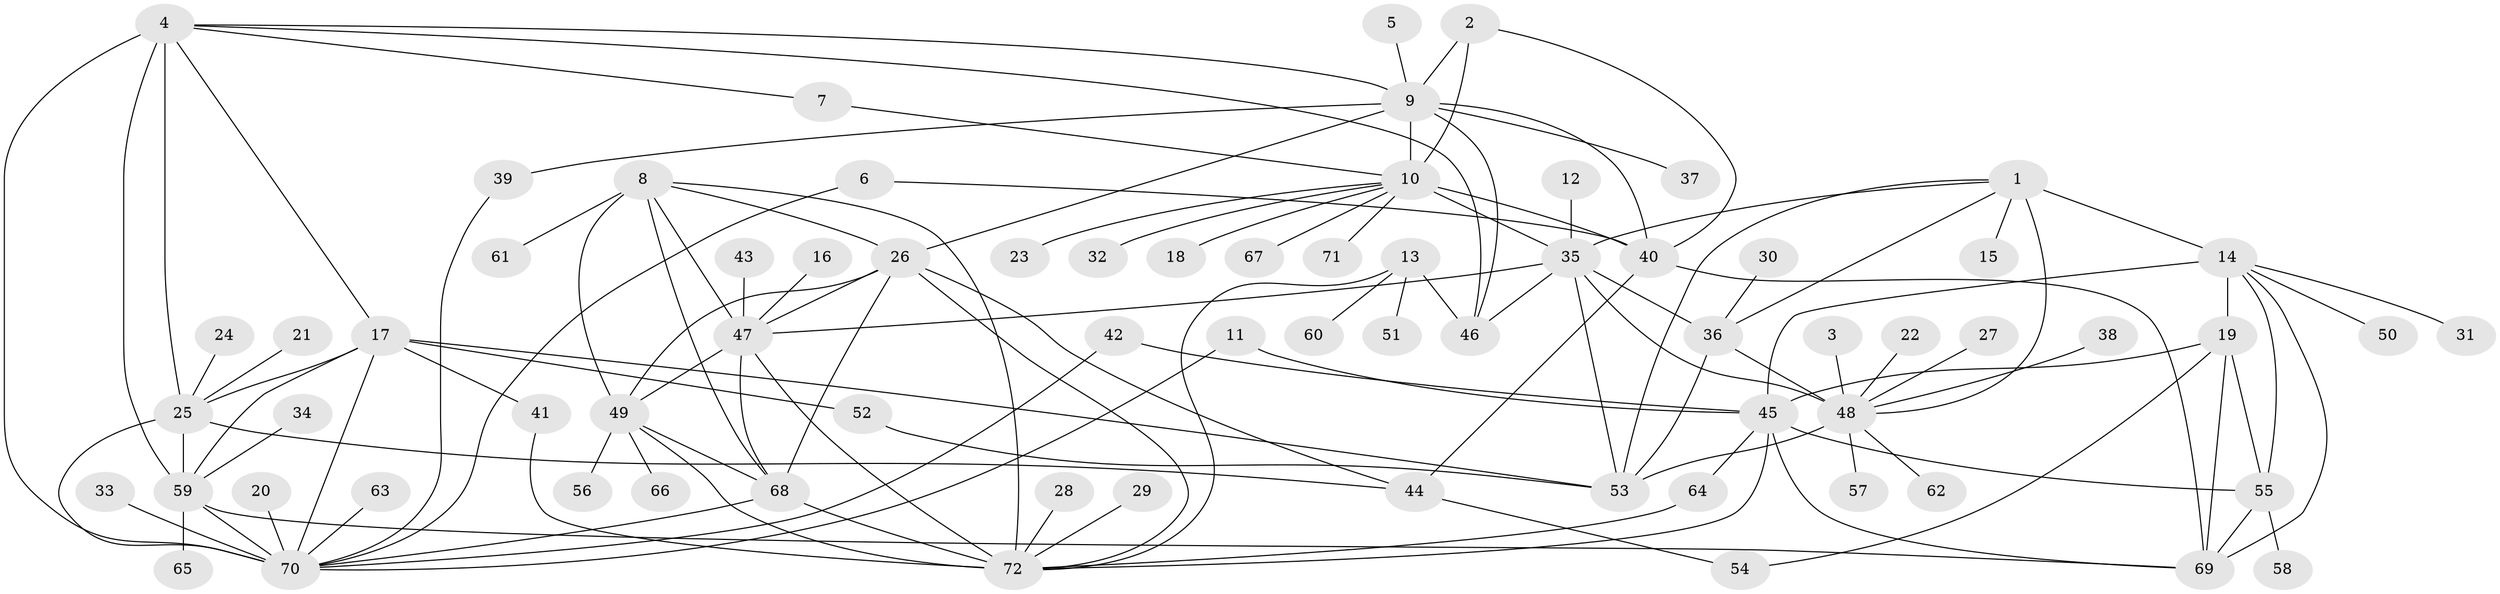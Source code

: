 // original degree distribution, {10: 0.04895104895104895, 11: 0.027972027972027972, 8: 0.04195804195804196, 9: 0.055944055944055944, 7: 0.013986013986013986, 14: 0.006993006993006993, 12: 0.013986013986013986, 16: 0.006993006993006993, 6: 0.027972027972027972, 3: 0.04895104895104895, 1: 0.5384615384615384, 4: 0.006993006993006993, 2: 0.16083916083916083}
// Generated by graph-tools (version 1.1) at 2025/02/03/09/25 03:02:33]
// undirected, 72 vertices, 122 edges
graph export_dot {
graph [start="1"]
  node [color=gray90,style=filled];
  1;
  2;
  3;
  4;
  5;
  6;
  7;
  8;
  9;
  10;
  11;
  12;
  13;
  14;
  15;
  16;
  17;
  18;
  19;
  20;
  21;
  22;
  23;
  24;
  25;
  26;
  27;
  28;
  29;
  30;
  31;
  32;
  33;
  34;
  35;
  36;
  37;
  38;
  39;
  40;
  41;
  42;
  43;
  44;
  45;
  46;
  47;
  48;
  49;
  50;
  51;
  52;
  53;
  54;
  55;
  56;
  57;
  58;
  59;
  60;
  61;
  62;
  63;
  64;
  65;
  66;
  67;
  68;
  69;
  70;
  71;
  72;
  1 -- 14 [weight=1.0];
  1 -- 15 [weight=1.0];
  1 -- 35 [weight=1.0];
  1 -- 36 [weight=1.0];
  1 -- 48 [weight=3.0];
  1 -- 53 [weight=1.0];
  2 -- 9 [weight=4.0];
  2 -- 10 [weight=4.0];
  2 -- 40 [weight=2.0];
  3 -- 48 [weight=1.0];
  4 -- 7 [weight=1.0];
  4 -- 9 [weight=1.0];
  4 -- 17 [weight=1.0];
  4 -- 25 [weight=2.0];
  4 -- 46 [weight=1.0];
  4 -- 59 [weight=2.0];
  4 -- 70 [weight=1.0];
  5 -- 9 [weight=1.0];
  6 -- 40 [weight=1.0];
  6 -- 70 [weight=1.0];
  7 -- 10 [weight=1.0];
  8 -- 26 [weight=2.0];
  8 -- 47 [weight=2.0];
  8 -- 49 [weight=2.0];
  8 -- 61 [weight=1.0];
  8 -- 68 [weight=2.0];
  8 -- 72 [weight=2.0];
  9 -- 10 [weight=4.0];
  9 -- 26 [weight=1.0];
  9 -- 37 [weight=1.0];
  9 -- 39 [weight=1.0];
  9 -- 40 [weight=2.0];
  9 -- 46 [weight=1.0];
  10 -- 18 [weight=1.0];
  10 -- 23 [weight=1.0];
  10 -- 32 [weight=1.0];
  10 -- 35 [weight=1.0];
  10 -- 40 [weight=2.0];
  10 -- 67 [weight=1.0];
  10 -- 71 [weight=1.0];
  11 -- 45 [weight=1.0];
  11 -- 70 [weight=1.0];
  12 -- 35 [weight=1.0];
  13 -- 46 [weight=1.0];
  13 -- 51 [weight=1.0];
  13 -- 60 [weight=1.0];
  13 -- 72 [weight=1.0];
  14 -- 19 [weight=4.0];
  14 -- 31 [weight=1.0];
  14 -- 45 [weight=2.0];
  14 -- 50 [weight=1.0];
  14 -- 55 [weight=2.0];
  14 -- 69 [weight=2.0];
  16 -- 47 [weight=1.0];
  17 -- 25 [weight=2.0];
  17 -- 41 [weight=1.0];
  17 -- 52 [weight=1.0];
  17 -- 53 [weight=1.0];
  17 -- 59 [weight=2.0];
  17 -- 70 [weight=1.0];
  19 -- 45 [weight=2.0];
  19 -- 54 [weight=1.0];
  19 -- 55 [weight=2.0];
  19 -- 69 [weight=2.0];
  20 -- 70 [weight=1.0];
  21 -- 25 [weight=1.0];
  22 -- 48 [weight=1.0];
  24 -- 25 [weight=1.0];
  25 -- 44 [weight=1.0];
  25 -- 59 [weight=4.0];
  25 -- 70 [weight=2.0];
  26 -- 44 [weight=1.0];
  26 -- 47 [weight=1.0];
  26 -- 49 [weight=1.0];
  26 -- 68 [weight=1.0];
  26 -- 72 [weight=1.0];
  27 -- 48 [weight=1.0];
  28 -- 72 [weight=1.0];
  29 -- 72 [weight=1.0];
  30 -- 36 [weight=1.0];
  33 -- 70 [weight=1.0];
  34 -- 59 [weight=1.0];
  35 -- 36 [weight=1.0];
  35 -- 46 [weight=1.0];
  35 -- 47 [weight=1.0];
  35 -- 48 [weight=3.0];
  35 -- 53 [weight=1.0];
  36 -- 48 [weight=3.0];
  36 -- 53 [weight=1.0];
  38 -- 48 [weight=1.0];
  39 -- 70 [weight=1.0];
  40 -- 44 [weight=1.0];
  40 -- 69 [weight=1.0];
  41 -- 72 [weight=1.0];
  42 -- 45 [weight=1.0];
  42 -- 70 [weight=1.0];
  43 -- 47 [weight=1.0];
  44 -- 54 [weight=1.0];
  45 -- 55 [weight=1.0];
  45 -- 64 [weight=1.0];
  45 -- 69 [weight=1.0];
  45 -- 72 [weight=1.0];
  47 -- 49 [weight=1.0];
  47 -- 68 [weight=1.0];
  47 -- 72 [weight=1.0];
  48 -- 53 [weight=3.0];
  48 -- 57 [weight=1.0];
  48 -- 62 [weight=1.0];
  49 -- 56 [weight=1.0];
  49 -- 66 [weight=1.0];
  49 -- 68 [weight=1.0];
  49 -- 72 [weight=1.0];
  52 -- 53 [weight=1.0];
  55 -- 58 [weight=1.0];
  55 -- 69 [weight=1.0];
  59 -- 65 [weight=1.0];
  59 -- 69 [weight=1.0];
  59 -- 70 [weight=2.0];
  63 -- 70 [weight=1.0];
  64 -- 72 [weight=1.0];
  68 -- 70 [weight=1.0];
  68 -- 72 [weight=1.0];
}
